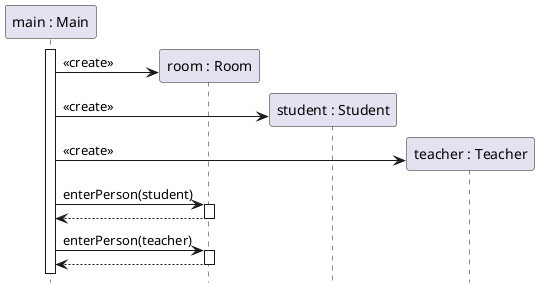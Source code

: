 @startuml
hide footbox
participant "main : Main" as main
participant "room : Room" as room
participant "student : Student" as stu1
participant "teacher : Teacher" as stu2

main++
create room
main -> room : <<create>>
create stu1
main -> stu1 : <<create>>
create stu2
main -> stu2 : <<create>>
main -> room ++: enterPerson(student)
return
main -> room ++: enterPerson(teacher)
return

@enduml